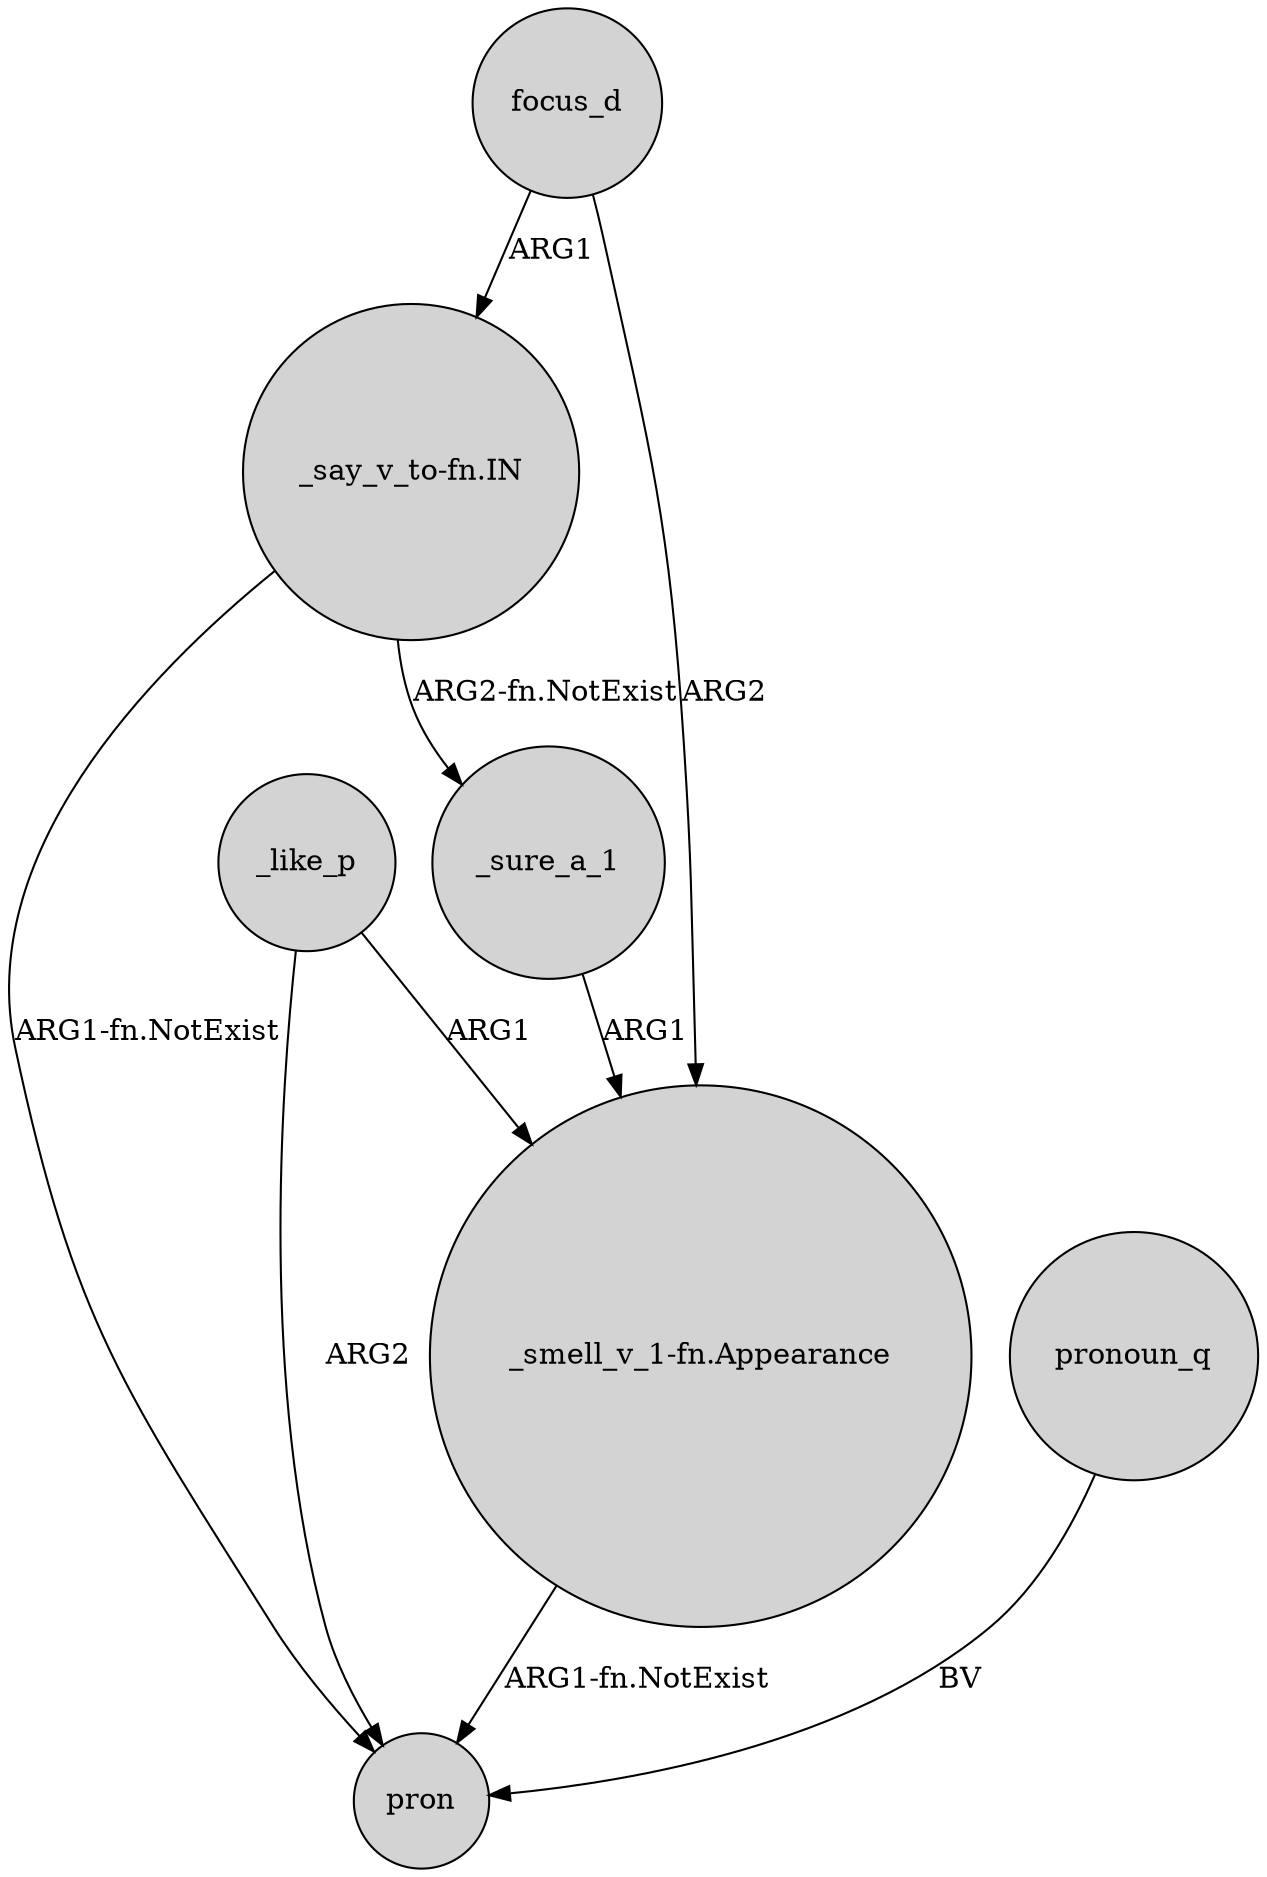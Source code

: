 digraph {
	node [shape=circle style=filled]
	_sure_a_1 -> "_smell_v_1-fn.Appearance" [label=ARG1]
	"_say_v_to-fn.IN" -> pron [label="ARG1-fn.NotExist"]
	"_smell_v_1-fn.Appearance" -> pron [label="ARG1-fn.NotExist"]
	_like_p -> "_smell_v_1-fn.Appearance" [label=ARG1]
	"_say_v_to-fn.IN" -> _sure_a_1 [label="ARG2-fn.NotExist"]
	focus_d -> "_smell_v_1-fn.Appearance" [label=ARG2]
	_like_p -> pron [label=ARG2]
	focus_d -> "_say_v_to-fn.IN" [label=ARG1]
	pronoun_q -> pron [label=BV]
}
